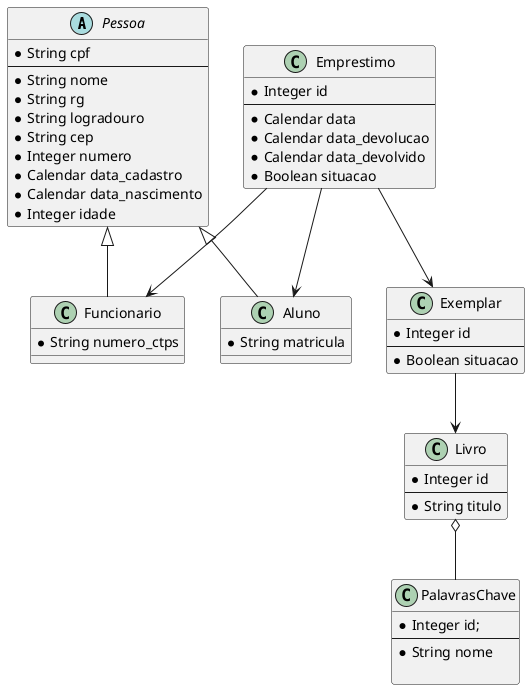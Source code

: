@startuml
abstract Pessoa {
* String cpf
--
* String nome
* String rg
* String logradouro
* String cep
* Integer numero
* Calendar data_cadastro
* Calendar data_nascimento
* Integer idade    
}
class Aluno {
* String matricula    
}
class Funcionario {
* String numero_ctps   
}
class Livro {
* Integer id
--
* String titulo    
}
class Exemplar {
* Integer id
--
* Boolean situacao    
}
class Emprestimo {
* Integer id
--
* Calendar data
* Calendar data_devolucao
* Calendar data_devolvido
* Boolean situacao    
}

class PalavrasChave {
    * Integer id;
    --
    * String nome

}

Exemplar --> Livro 
Emprestimo --> Exemplar
Emprestimo --> Funcionario
Emprestimo --> Aluno

Livro o-- PalavrasChave

Pessoa <|-- Funcionario
Pessoa <|-- Aluno




@enduml
